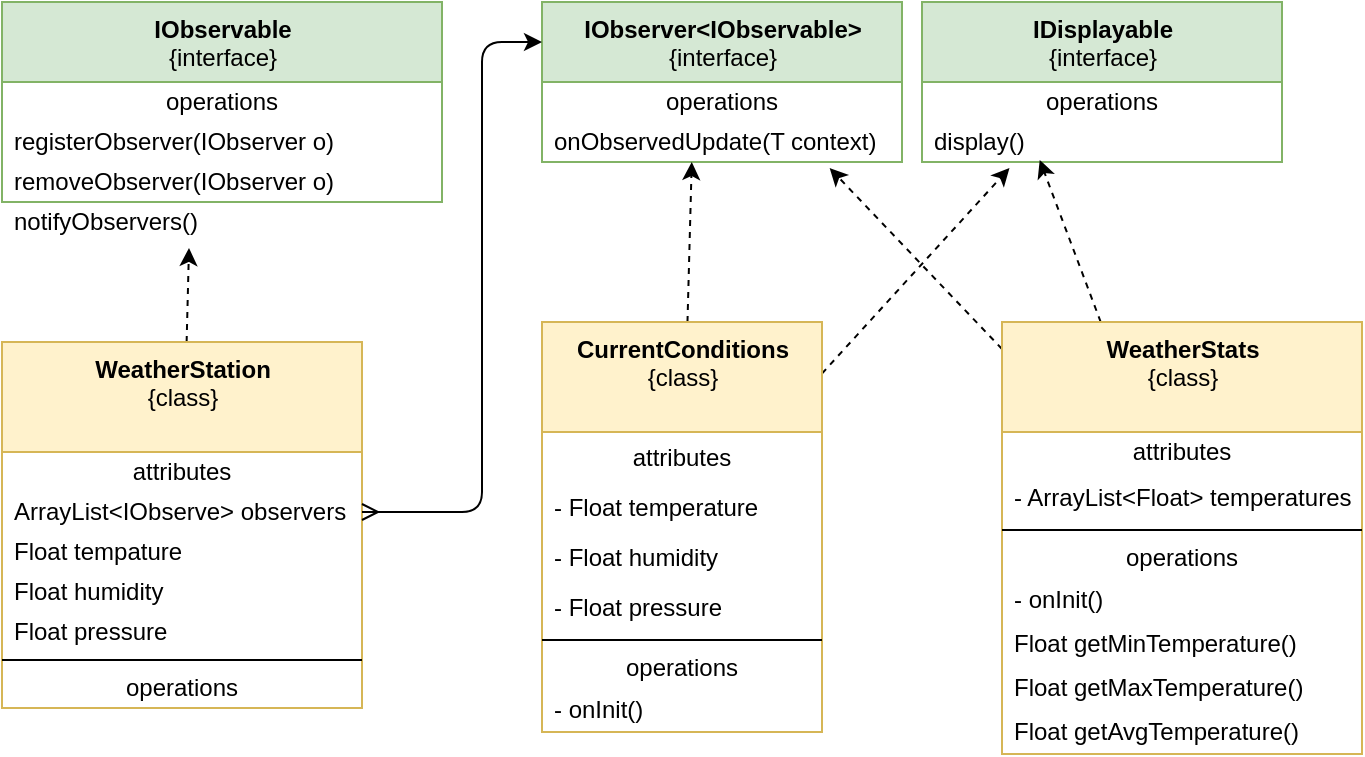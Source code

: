 <mxfile>
    <diagram id="hcS6HZvYlEvbNRdjEwlZ" name="Page-1">
        <mxGraphModel dx="623" dy="751" grid="1" gridSize="10" guides="1" tooltips="1" connect="1" arrows="1" fold="1" page="1" pageScale="1" pageWidth="850" pageHeight="1100" math="0" shadow="0">
            <root>
                <mxCell id="0"/>
                <mxCell id="1" parent="0"/>
                <mxCell id="2" value="&lt;b&gt;IObservable&lt;/b&gt;&lt;br&gt;{interface}" style="swimlane;fontStyle=0;align=center;verticalAlign=top;childLayout=stackLayout;horizontal=1;startSize=40;horizontalStack=0;resizeParent=1;resizeParentMax=0;resizeLast=0;collapsible=0;marginBottom=0;html=1;fillColor=#d5e8d4;strokeColor=#82b366;" parent="1" vertex="1">
                    <mxGeometry x="50" y="40" width="220" height="100" as="geometry"/>
                </mxCell>
                <mxCell id="8" value="operations" style="text;html=1;strokeColor=none;fillColor=none;align=center;verticalAlign=middle;spacingLeft=4;spacingRight=4;overflow=hidden;rotatable=0;points=[[0,0.5],[1,0.5]];portConstraint=eastwest;" parent="2" vertex="1">
                    <mxGeometry y="40" width="220" height="20" as="geometry"/>
                </mxCell>
                <mxCell id="9" value="registerObserver(IObserver o)" style="text;html=1;strokeColor=none;fillColor=none;align=left;verticalAlign=middle;spacingLeft=4;spacingRight=4;overflow=hidden;rotatable=0;points=[[0,0.5],[1,0.5]];portConstraint=eastwest;" parent="2" vertex="1">
                    <mxGeometry y="60" width="220" height="20" as="geometry"/>
                </mxCell>
                <mxCell id="11" value="removeObserver(IObserver o)" style="text;html=1;strokeColor=none;fillColor=none;align=left;verticalAlign=middle;spacingLeft=4;spacingRight=4;overflow=hidden;rotatable=0;points=[[0,0.5],[1,0.5]];portConstraint=eastwest;" parent="2" vertex="1">
                    <mxGeometry y="80" width="220" height="20" as="geometry"/>
                </mxCell>
                <mxCell id="20" style="edgeStyle=none;html=1;dashed=1;entryX=0.425;entryY=1.15;entryDx=0;entryDy=0;entryPerimeter=0;" parent="1" source="12" target="10" edge="1">
                    <mxGeometry relative="1" as="geometry">
                        <mxPoint x="80" y="170" as="targetPoint"/>
                    </mxGeometry>
                </mxCell>
                <mxCell id="12" value="&lt;b&gt;WeatherStation&lt;/b&gt;&lt;br&gt;{class}" style="swimlane;fontStyle=0;align=center;verticalAlign=top;childLayout=stackLayout;horizontal=1;startSize=55;horizontalStack=0;resizeParent=1;resizeParentMax=0;resizeLast=0;collapsible=0;marginBottom=0;html=1;fillColor=#fff2cc;strokeColor=#d6b656;" parent="1" vertex="1">
                    <mxGeometry x="50" y="210" width="180" height="183" as="geometry"/>
                </mxCell>
                <mxCell id="13" value="attributes" style="text;html=1;strokeColor=none;fillColor=none;align=center;verticalAlign=middle;spacingLeft=4;spacingRight=4;overflow=hidden;rotatable=0;points=[[0,0.5],[1,0.5]];portConstraint=eastwest;" parent="12" vertex="1">
                    <mxGeometry y="55" width="180" height="20" as="geometry"/>
                </mxCell>
                <mxCell id="14" value="ArrayList&amp;lt;IObserve&amp;gt; observers" style="text;html=1;strokeColor=none;fillColor=none;align=left;verticalAlign=middle;spacingLeft=4;spacingRight=4;overflow=hidden;rotatable=0;points=[[0,0.5],[1,0.5]];portConstraint=eastwest;" parent="12" vertex="1">
                    <mxGeometry y="75" width="180" height="20" as="geometry"/>
                </mxCell>
                <mxCell id="74" value="Float tempature" style="text;html=1;strokeColor=none;fillColor=none;align=left;verticalAlign=middle;spacingLeft=4;spacingRight=4;overflow=hidden;rotatable=0;points=[[0,0.5],[1,0.5]];portConstraint=eastwest;" parent="12" vertex="1">
                    <mxGeometry y="95" width="180" height="20" as="geometry"/>
                </mxCell>
                <mxCell id="75" value="Float humidity" style="text;html=1;strokeColor=none;fillColor=none;align=left;verticalAlign=middle;spacingLeft=4;spacingRight=4;overflow=hidden;rotatable=0;points=[[0,0.5],[1,0.5]];portConstraint=eastwest;" parent="12" vertex="1">
                    <mxGeometry y="115" width="180" height="20" as="geometry"/>
                </mxCell>
                <mxCell id="76" value="Float pressure" style="text;html=1;strokeColor=none;fillColor=none;align=left;verticalAlign=middle;spacingLeft=4;spacingRight=4;overflow=hidden;rotatable=0;points=[[0,0.5],[1,0.5]];portConstraint=eastwest;" parent="12" vertex="1">
                    <mxGeometry y="135" width="180" height="20" as="geometry"/>
                </mxCell>
                <mxCell id="17" value="" style="line;strokeWidth=1;fillColor=none;align=left;verticalAlign=middle;spacingTop=-1;spacingLeft=3;spacingRight=3;rotatable=0;labelPosition=right;points=[];portConstraint=eastwest;" parent="12" vertex="1">
                    <mxGeometry y="155" width="180" height="8" as="geometry"/>
                </mxCell>
                <mxCell id="18" value="operations" style="text;html=1;strokeColor=none;fillColor=none;align=center;verticalAlign=middle;spacingLeft=4;spacingRight=4;overflow=hidden;rotatable=0;points=[[0,0.5],[1,0.5]];portConstraint=eastwest;" parent="12" vertex="1">
                    <mxGeometry y="163" width="180" height="20" as="geometry"/>
                </mxCell>
                <mxCell id="21" value="&lt;b&gt;IObserver&amp;lt;IObservable&amp;gt;&lt;/b&gt;&lt;br&gt;{interface}" style="swimlane;fontStyle=0;align=center;verticalAlign=top;childLayout=stackLayout;horizontal=1;startSize=40;horizontalStack=0;resizeParent=1;resizeParentMax=0;resizeLast=0;collapsible=0;marginBottom=0;html=1;fillColor=#d5e8d4;strokeColor=#82b366;" parent="1" vertex="1">
                    <mxGeometry x="320" y="40" width="180" height="80" as="geometry"/>
                </mxCell>
                <mxCell id="22" value="operations" style="text;html=1;strokeColor=none;fillColor=none;align=center;verticalAlign=middle;spacingLeft=4;spacingRight=4;overflow=hidden;rotatable=0;points=[[0,0.5],[1,0.5]];portConstraint=eastwest;" parent="21" vertex="1">
                    <mxGeometry y="40" width="180" height="20" as="geometry"/>
                </mxCell>
                <mxCell id="25" value="onObservedUpdate(T context)" style="text;html=1;strokeColor=none;fillColor=none;align=left;verticalAlign=middle;spacingLeft=4;spacingRight=4;overflow=hidden;rotatable=0;points=[[0,0.5],[1,0.5]];portConstraint=eastwest;" parent="21" vertex="1">
                    <mxGeometry y="60" width="180" height="20" as="geometry"/>
                </mxCell>
                <mxCell id="34" value="&lt;b&gt;IDisplayable&lt;/b&gt;&lt;br&gt;{interface}" style="swimlane;fontStyle=0;align=center;verticalAlign=top;childLayout=stackLayout;horizontal=1;startSize=40;horizontalStack=0;resizeParent=1;resizeParentMax=0;resizeLast=0;collapsible=0;marginBottom=0;html=1;fillColor=#d5e8d4;strokeColor=#82b366;" parent="1" vertex="1">
                    <mxGeometry x="510" y="40" width="180" height="80" as="geometry"/>
                </mxCell>
                <mxCell id="35" value="operations" style="text;html=1;strokeColor=none;fillColor=none;align=center;verticalAlign=middle;spacingLeft=4;spacingRight=4;overflow=hidden;rotatable=0;points=[[0,0.5],[1,0.5]];portConstraint=eastwest;" parent="34" vertex="1">
                    <mxGeometry y="40" width="180" height="20" as="geometry"/>
                </mxCell>
                <mxCell id="36" value="display()" style="text;html=1;strokeColor=none;fillColor=none;align=left;verticalAlign=middle;spacingLeft=4;spacingRight=4;overflow=hidden;rotatable=0;points=[[0,0.5],[1,0.5]];portConstraint=eastwest;" parent="34" vertex="1">
                    <mxGeometry y="60" width="180" height="20" as="geometry"/>
                </mxCell>
                <mxCell id="68" style="edgeStyle=none;html=1;entryX=0.416;entryY=1;entryDx=0;entryDy=0;entryPerimeter=0;dashed=1;" parent="1" source="37" target="25" edge="1">
                    <mxGeometry relative="1" as="geometry"/>
                </mxCell>
                <mxCell id="73" style="edgeStyle=none;html=1;entryX=0.243;entryY=1.15;entryDx=0;entryDy=0;entryPerimeter=0;dashed=1;" parent="1" source="37" target="36" edge="1">
                    <mxGeometry relative="1" as="geometry"/>
                </mxCell>
                <mxCell id="37" value="&lt;b&gt;CurrentConditions&lt;/b&gt;&lt;br&gt;{class}" style="swimlane;fontStyle=0;align=center;verticalAlign=top;childLayout=stackLayout;horizontal=1;startSize=55;horizontalStack=0;resizeParent=1;resizeParentMax=0;resizeLast=0;collapsible=0;marginBottom=0;html=1;fillColor=#fff2cc;strokeColor=#d6b656;" parent="1" vertex="1">
                    <mxGeometry x="320" y="200" width="140" height="205" as="geometry"/>
                </mxCell>
                <mxCell id="38" value="attributes" style="text;html=1;strokeColor=none;fillColor=none;align=center;verticalAlign=middle;spacingLeft=4;spacingRight=4;overflow=hidden;rotatable=0;points=[[0,0.5],[1,0.5]];portConstraint=eastwest;" parent="37" vertex="1">
                    <mxGeometry y="55" width="140" height="25" as="geometry"/>
                </mxCell>
                <mxCell id="78" value="- Float temperature" style="text;html=1;strokeColor=none;fillColor=none;align=left;verticalAlign=middle;spacingLeft=4;spacingRight=4;overflow=hidden;rotatable=0;points=[[0,0.5],[1,0.5]];portConstraint=eastwest;" vertex="1" parent="37">
                    <mxGeometry y="80" width="140" height="25" as="geometry"/>
                </mxCell>
                <mxCell id="79" value="- Float humidity" style="text;html=1;strokeColor=none;fillColor=none;align=left;verticalAlign=middle;spacingLeft=4;spacingRight=4;overflow=hidden;rotatable=0;points=[[0,0.5],[1,0.5]];portConstraint=eastwest;" vertex="1" parent="37">
                    <mxGeometry y="105" width="140" height="25" as="geometry"/>
                </mxCell>
                <mxCell id="80" value="- Float pressure" style="text;html=1;strokeColor=none;fillColor=none;align=left;verticalAlign=middle;spacingLeft=4;spacingRight=4;overflow=hidden;rotatable=0;points=[[0,0.5],[1,0.5]];portConstraint=eastwest;" vertex="1" parent="37">
                    <mxGeometry y="130" width="140" height="25" as="geometry"/>
                </mxCell>
                <mxCell id="42" value="" style="line;strokeWidth=1;fillColor=none;align=left;verticalAlign=middle;spacingTop=-1;spacingLeft=3;spacingRight=3;rotatable=0;labelPosition=right;points=[];portConstraint=eastwest;" parent="37" vertex="1">
                    <mxGeometry y="155" width="140" height="8" as="geometry"/>
                </mxCell>
                <mxCell id="43" value="operations" style="text;html=1;strokeColor=none;fillColor=none;align=center;verticalAlign=middle;spacingLeft=4;spacingRight=4;overflow=hidden;rotatable=0;points=[[0,0.5],[1,0.5]];portConstraint=eastwest;" parent="37" vertex="1">
                    <mxGeometry y="163" width="140" height="20" as="geometry"/>
                </mxCell>
                <mxCell id="83" value="- onInit()" style="text;html=1;strokeColor=none;fillColor=none;align=left;verticalAlign=middle;spacingLeft=4;spacingRight=4;overflow=hidden;rotatable=0;points=[[0,0.5],[1,0.5]];portConstraint=eastwest;" vertex="1" parent="37">
                    <mxGeometry y="183" width="140" height="22" as="geometry"/>
                </mxCell>
                <mxCell id="69" style="edgeStyle=none;html=1;entryX=0.327;entryY=0.95;entryDx=0;entryDy=0;entryPerimeter=0;dashed=1;" parent="1" source="48" target="36" edge="1">
                    <mxGeometry relative="1" as="geometry"/>
                </mxCell>
                <mxCell id="72" style="edgeStyle=none;html=1;entryX=0.799;entryY=1.15;entryDx=0;entryDy=0;entryPerimeter=0;dashed=1;" parent="1" source="48" target="25" edge="1">
                    <mxGeometry relative="1" as="geometry"/>
                </mxCell>
                <mxCell id="48" value="&lt;b&gt;WeatherStats&lt;/b&gt;&lt;br&gt;{class}" style="swimlane;fontStyle=0;align=center;verticalAlign=top;childLayout=stackLayout;horizontal=1;startSize=55;horizontalStack=0;resizeParent=1;resizeParentMax=0;resizeLast=0;collapsible=0;marginBottom=0;html=1;fillColor=#fff2cc;strokeColor=#d6b656;" parent="1" vertex="1">
                    <mxGeometry x="550" y="200" width="180" height="216" as="geometry"/>
                </mxCell>
                <mxCell id="49" value="attributes" style="text;html=1;strokeColor=none;fillColor=none;align=center;verticalAlign=middle;spacingLeft=4;spacingRight=4;overflow=hidden;rotatable=0;points=[[0,0.5],[1,0.5]];portConstraint=eastwest;" parent="48" vertex="1">
                    <mxGeometry y="55" width="180" height="20" as="geometry"/>
                </mxCell>
                <mxCell id="81" value="- ArrayList&amp;lt;Float&amp;gt; temperatures" style="text;html=1;strokeColor=none;fillColor=none;align=left;verticalAlign=middle;spacingLeft=4;spacingRight=4;overflow=hidden;rotatable=0;points=[[0,0.5],[1,0.5]];portConstraint=eastwest;" vertex="1" parent="48">
                    <mxGeometry y="75" width="180" height="25" as="geometry"/>
                </mxCell>
                <mxCell id="53" value="" style="line;strokeWidth=1;fillColor=none;align=left;verticalAlign=middle;spacingTop=-1;spacingLeft=3;spacingRight=3;rotatable=0;labelPosition=right;points=[];portConstraint=eastwest;" parent="48" vertex="1">
                    <mxGeometry y="100" width="180" height="8" as="geometry"/>
                </mxCell>
                <mxCell id="54" value="operations" style="text;html=1;strokeColor=none;fillColor=none;align=center;verticalAlign=middle;spacingLeft=4;spacingRight=4;overflow=hidden;rotatable=0;points=[[0,0.5],[1,0.5]];portConstraint=eastwest;" parent="48" vertex="1">
                    <mxGeometry y="108" width="180" height="20" as="geometry"/>
                </mxCell>
                <mxCell id="84" value="- onInit()" style="text;html=1;strokeColor=none;fillColor=none;align=left;verticalAlign=middle;spacingLeft=4;spacingRight=4;overflow=hidden;rotatable=0;points=[[0,0.5],[1,0.5]];portConstraint=eastwest;" vertex="1" parent="48">
                    <mxGeometry y="128" width="180" height="22" as="geometry"/>
                </mxCell>
                <mxCell id="82" value="Float getMinTemperature()" style="text;html=1;strokeColor=none;fillColor=none;align=left;verticalAlign=middle;spacingLeft=4;spacingRight=4;overflow=hidden;rotatable=0;points=[[0,0.5],[1,0.5]];portConstraint=eastwest;" vertex="1" parent="48">
                    <mxGeometry y="150" width="180" height="22" as="geometry"/>
                </mxCell>
                <mxCell id="86" value="Float getMaxTemperature()" style="text;html=1;strokeColor=none;fillColor=none;align=left;verticalAlign=middle;spacingLeft=4;spacingRight=4;overflow=hidden;rotatable=0;points=[[0,0.5],[1,0.5]];portConstraint=eastwest;" vertex="1" parent="48">
                    <mxGeometry y="172" width="180" height="22" as="geometry"/>
                </mxCell>
                <mxCell id="85" value="Float getAvgTemperature()" style="text;html=1;strokeColor=none;fillColor=none;align=left;verticalAlign=middle;spacingLeft=4;spacingRight=4;overflow=hidden;rotatable=0;points=[[0,0.5],[1,0.5]];portConstraint=eastwest;" vertex="1" parent="48">
                    <mxGeometry y="194" width="180" height="22" as="geometry"/>
                </mxCell>
                <mxCell id="77" style="edgeStyle=none;html=1;entryX=0;entryY=0.25;entryDx=0;entryDy=0;exitX=1;exitY=0.5;exitDx=0;exitDy=0;startArrow=ERmany;startFill=0;" parent="1" source="14" target="21" edge="1">
                    <mxGeometry relative="1" as="geometry">
                        <Array as="points">
                            <mxPoint x="290" y="295"/>
                            <mxPoint x="290" y="60"/>
                        </Array>
                    </mxGeometry>
                </mxCell>
                <mxCell id="10" value="notifyObservers()" style="text;html=1;strokeColor=none;fillColor=none;align=left;verticalAlign=middle;spacingLeft=4;spacingRight=4;overflow=hidden;rotatable=0;points=[[0,0.5],[1,0.5]];portConstraint=eastwest;" parent="1" vertex="1">
                    <mxGeometry x="50" y="140" width="220" height="20" as="geometry"/>
                </mxCell>
            </root>
        </mxGraphModel>
    </diagram>
</mxfile>